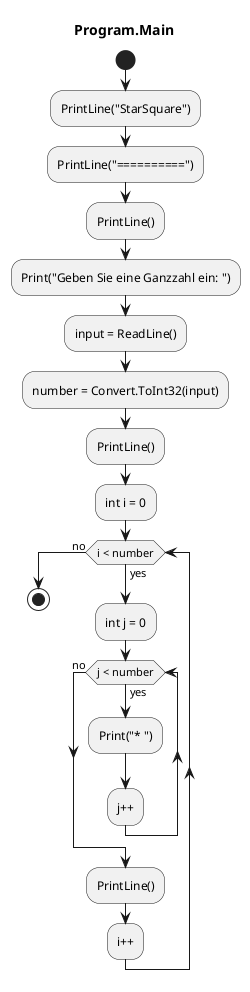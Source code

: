 @startuml Program.Main
title Program.Main
start
:PrintLine("StarSquare");
:PrintLine("==========");
:PrintLine();
:Print("Geben Sie eine Ganzzahl ein: ");
:input = ReadLine();
:number = Convert.ToInt32(input);
:PrintLine();
:int i = 0;
while (i < number) is (yes)
    :int j = 0;
    while (j < number) is (yes)
        :Print("* ");
    :j++;
    endwhile (no)
    :PrintLine();
:i++;
endwhile (no)
stop
@enduml
